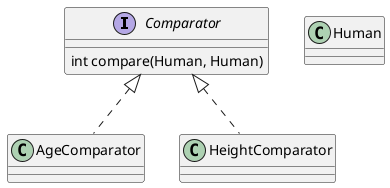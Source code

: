 @startuml

interface Comparator {
    int compare(Human, Human)
}

class AgeComparator implements Comparator
class HeightComparator implements Comparator

class Human {
}

@enduml